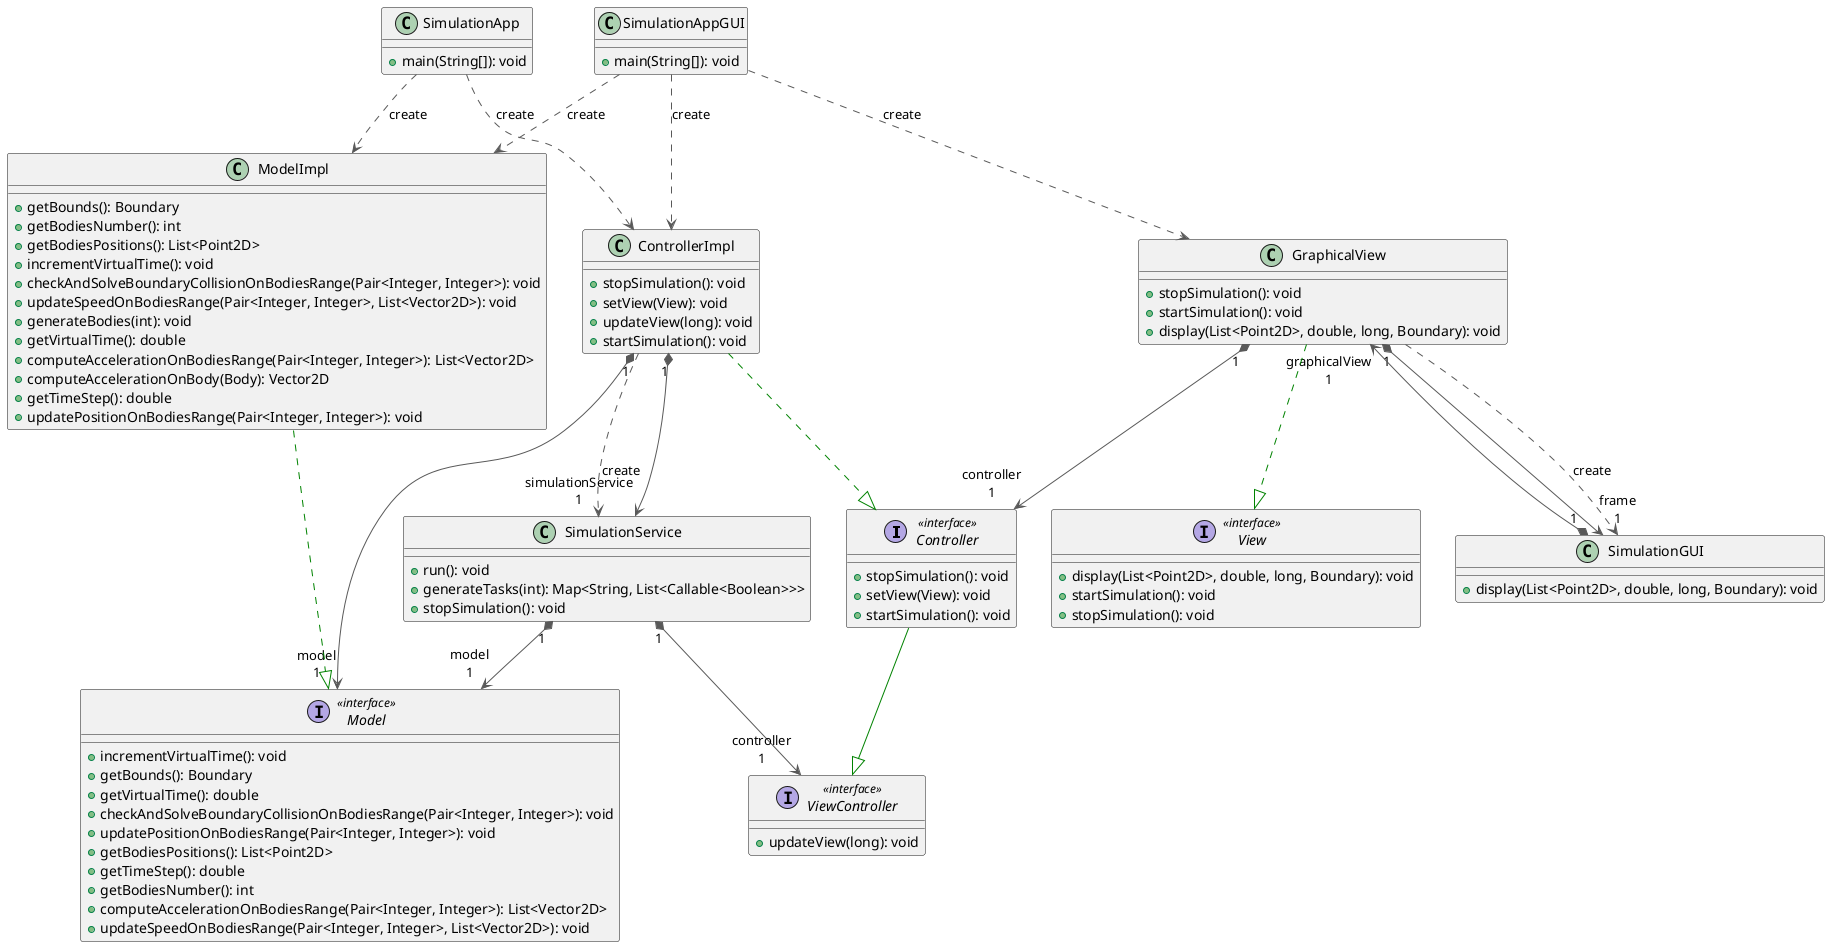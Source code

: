 @startuml

interface Controller << interface >> {
  + stopSimulation(): void
  + setView(View): void
  + startSimulation(): void
}
class ControllerImpl {
  + stopSimulation(): void
  + setView(View): void
  + updateView(long): void
  + startSimulation(): void
}
class GraphicalView {
  + stopSimulation(): void
  + startSimulation(): void
  + display(List<Point2D>, double, long, Boundary): void
}
interface Model << interface >> {
  + incrementVirtualTime(): void
  + getBounds(): Boundary
  + getVirtualTime(): double
  + checkAndSolveBoundaryCollisionOnBodiesRange(Pair<Integer, Integer>): void
  + updatePositionOnBodiesRange(Pair<Integer, Integer>): void
  + getBodiesPositions(): List<Point2D>
  + getTimeStep(): double
  + getBodiesNumber(): int
  + computeAccelerationOnBodiesRange(Pair<Integer, Integer>): List<Vector2D>
  + updateSpeedOnBodiesRange(Pair<Integer, Integer>, List<Vector2D>): void
}
class ModelImpl {
  + getBounds(): Boundary
  + getBodiesNumber(): int
  + getBodiesPositions(): List<Point2D>
  + incrementVirtualTime(): void
  + checkAndSolveBoundaryCollisionOnBodiesRange(Pair<Integer, Integer>): void
  + updateSpeedOnBodiesRange(Pair<Integer, Integer>, List<Vector2D>): void
  + generateBodies(int): void
  + getVirtualTime(): double
  + computeAccelerationOnBodiesRange(Pair<Integer, Integer>): List<Vector2D>
  + computeAccelerationOnBody(Body): Vector2D
  + getTimeStep(): double
  + updatePositionOnBodiesRange(Pair<Integer, Integer>): void
}
class SimulationApp {
  + main(String[]): void
}
class SimulationAppGUI {
  + main(String[]): void
}
class SimulationGUI {
  + display(List<Point2D>, double, long, Boundary): void
}
class SimulationService {
  + run(): void
  + generateTasks(int): Map<String, List<Callable<Boolean>>>
  + stopSimulation(): void
}
interface View << interface >> {
  + display(List<Point2D>, double, long, Boundary): void
  + startSimulation(): void
  + stopSimulation(): void
}
interface ViewController << interface >> {
  + updateView(long): void
}

Controller         -[#008200,plain]-^  ViewController    
ControllerImpl     -[#008200,dashed]-^  Controller        
ControllerImpl    "1" *-[#595959,plain]-> "model\n1" Model             
ControllerImpl    "1" *-[#595959,plain]-> "simulationService\n1" SimulationService 
ControllerImpl     -[#595959,dashed]->  SimulationService : "«create»"
GraphicalView     "1" *-[#595959,plain]-> "controller\n1" Controller        
GraphicalView     "1" *-[#595959,plain]-> "frame\n1" SimulationGUI     
GraphicalView      -[#595959,dashed]->  SimulationGUI     : "«create»"
GraphicalView      -[#008200,dashed]-^  View              
ModelImpl          -[#008200,dashed]-^  Model             
SimulationApp      -[#595959,dashed]->  ControllerImpl    : "«create»"
SimulationApp      -[#595959,dashed]->  ModelImpl         : "«create»"
SimulationAppGUI   -[#595959,dashed]->  ControllerImpl    : "«create»"
SimulationAppGUI   -[#595959,dashed]->  GraphicalView     : "«create»"
SimulationAppGUI   -[#595959,dashed]->  ModelImpl         : "«create»"
SimulationGUI     "1" *-[#595959,plain]-> "graphicalView\n1" GraphicalView     
SimulationService "1" *-[#595959,plain]-> "model\n1" Model             
SimulationService "1" *-[#595959,plain]-> "controller\n1" ViewController    
@enduml
